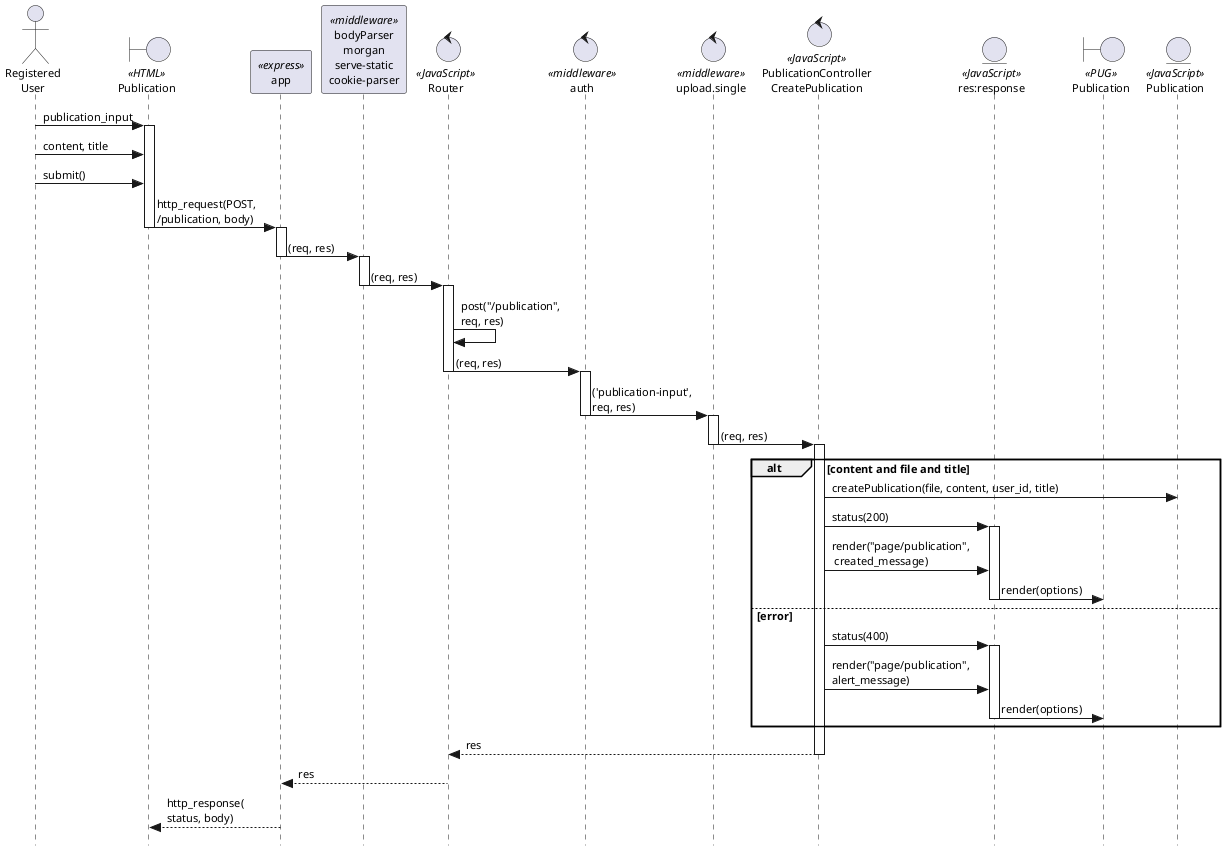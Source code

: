 @startuml
skinparam style strictuml
skinparam defaultFontSize 11
skinparam stereotypePosition top

actor "Registered\nUser" as UserReg

boundary "Publication" as PublicationHtml << HTML >>

participant app << express >>
participant "bodyParser\nmorgan\nserve-static\ncookie-parser" as middlewars << middleware >>

control Router << JavaScript >>

control auth << middleware >>
control "upload.single" as uploadSingle << middleware >>

control "PublicationController\nCreatePublication" as CreatePublicationController << JavaScript >>

entity "res:response" as response << JavaScript >>
boundary "Publication" as PublicationDetailView << PUG >>
entity Publication << JavaScript >>

UserReg -> PublicationHtml: publication_input
activate PublicationHtml
UserReg -> PublicationHtml: content, title
UserReg -> PublicationHtml: submit()
PublicationHtml -> app: http_request(POST, \n/publication, body)
deactivate PublicationHtml
activate app
app -> middlewars: (req, res)
deactivate app
activate middlewars
middlewars -> Router: (req, res)
deactivate middlewars
activate Router
Router -> Router: post("/publication", \nreq, res)
Router -> auth: (req, res)
deactivate Router
activate auth
auth -> uploadSingle: ('publication-input',\nreq, res)
deactivate auth
activate uploadSingle
uploadSingle -> CreatePublicationController: (req, res)
deactivate uploadSingle
activate CreatePublicationController
alt content and file and title
    CreatePublicationController -> Publication: createPublication(file, content, user_id, title)
    CreatePublicationController -> response: status(200)
    activate response
    CreatePublicationController -> response: render("page/publication", \n created_message)
    response -> PublicationDetailView: render(options)
    deactivate response
else error
    CreatePublicationController -> response: status(400)
    activate response
    CreatePublicationController -> response: render("page/publication", \nalert_message)
    response -> PublicationDetailView: render(options)
    deactivate response
end

CreatePublicationController --> Router: res
deactivate CreatePublicationController
Router --> app: res
app --> PublicationHtml: http_response(\nstatus, body)

@enduml